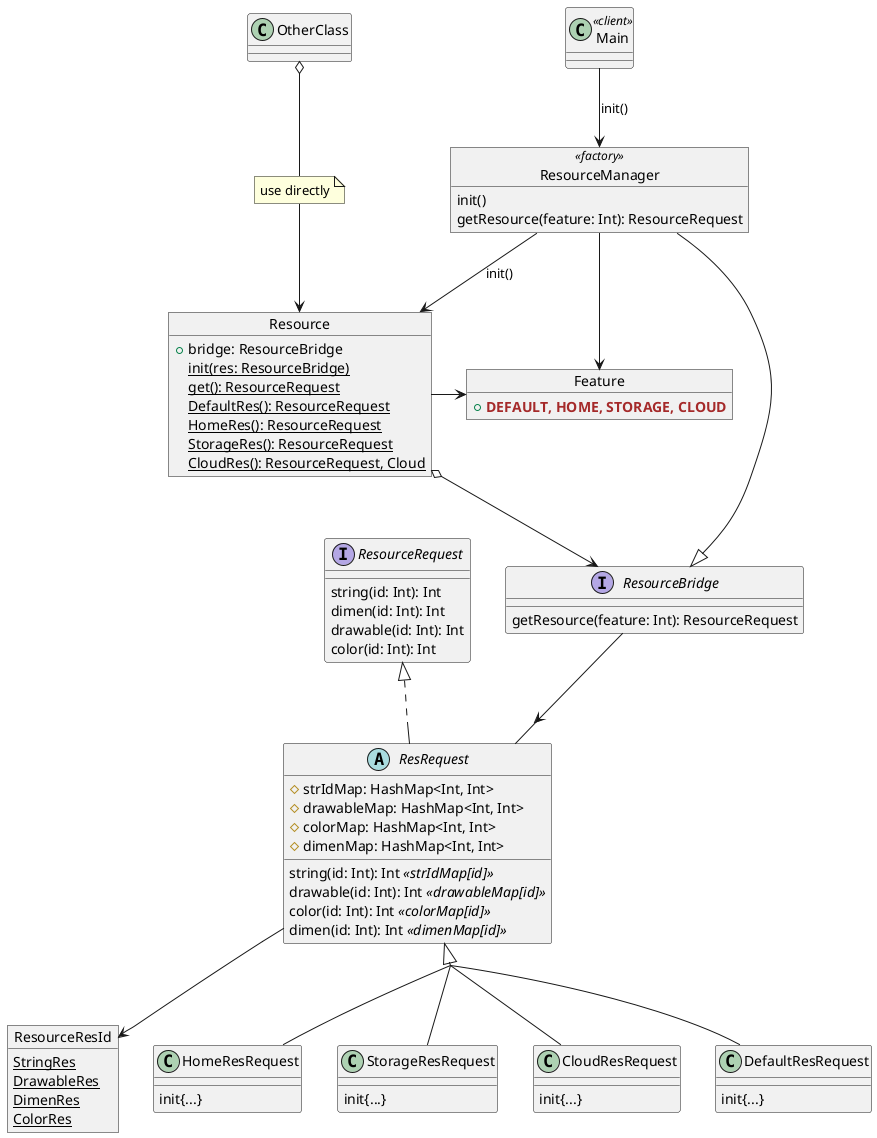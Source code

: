 @startuml
object Resource {
    {field} +bridge: ResourceBridge
    {static} init(res: ResourceBridge)

    {static} {method} get(): ResourceRequest
    {static} {method} DefaultRes(): ResourceRequest
    {static} {method} HomeRes(): ResourceRequest
    {static} {method} StorageRes(): ResourceRequest
    {static} {method} CloudRes(): ResourceRequest, Cloud
}
interface ResourceRequest {
    string(id: Int): Int
    dimen(id: Int): Int
    drawable(id: Int): Int
    color(id: Int): Int
}
interface ResourceBridge {
    getResource(feature: Int): ResourceRequest
}
object ResourceManager <<factory>> {
    init()
    getResource(feature: Int): ResourceRequest
}
object ResourceResId {
    {static} StringRes
    {static} DrawableRes
    {static} DimenRes
    {static} ColorRes
}
abstract class ResRequest implements ResourceRequest {
    {field} #strIdMap: HashMap<Int, Int>
    {field} #drawableMap: HashMap<Int, Int>
    {field} #colorMap: HashMap<Int, Int>
    {field} #dimenMap: HashMap<Int, Int>
    {method} string(id: Int): Int <i><<strIdMap[id]>>
    {method} drawable(id: Int): Int <i><<drawableMap[id]>>
    {method} color(id: Int): Int <i><<colorMap[id]>>
    {method} dimen(id: Int): Int <i><<dimenMap[id]>>
}
class Main <<client>>
class HomeResRequest implements ResRequest {
    {method} init{...}
}
class StorageResRequest implements ResRequest {
    {method} init{...}
}
class CloudResRequest implements ResRequest {
    {method} init{...}
}
class DefaultResRequest implements ResRequest {
    {method} init{...}
}
object Feature {
    +<b><color: brown>DEFAULT, HOME, STORAGE, CLOUD
}
skinparam groupInheritance 2
ResourceBridge --> ResRequest
Resource o--> ResourceBridge
ResourceManager --|> ResourceBridge
ResourceManager --> Resource : init()
Resource -right-> Feature
ResourceManager --> Feature
ResRequest --> ResourceResId
Main --> ResourceManager: init()

note "use directly" as N1
OtherClass o-- N1
N1 --> Resource
@enduml